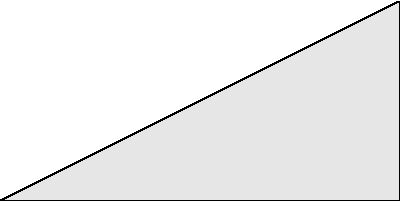 size(200);
//draw(unitcircle);
path p=(-1,0)--(1,1)--(1,0)--cycle;
filldraw(p,lightgray);
picture pic;
draw(pic,unitcircle,dashed+red);
